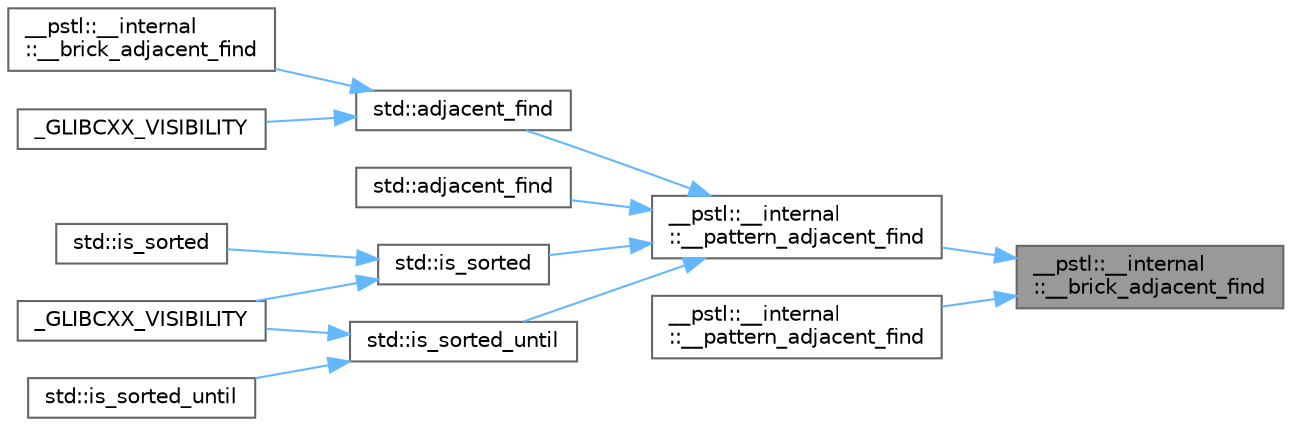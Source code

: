 digraph "__pstl::__internal::__brick_adjacent_find"
{
 // LATEX_PDF_SIZE
  bgcolor="transparent";
  edge [fontname=Helvetica,fontsize=10,labelfontname=Helvetica,labelfontsize=10];
  node [fontname=Helvetica,fontsize=10,shape=box,height=0.2,width=0.4];
  rankdir="RL";
  Node1 [id="Node000001",label="__pstl::__internal\l::__brick_adjacent_find",height=0.2,width=0.4,color="gray40", fillcolor="grey60", style="filled", fontcolor="black",tooltip=" "];
  Node1 -> Node2 [id="edge13_Node000001_Node000002",dir="back",color="steelblue1",style="solid",tooltip=" "];
  Node2 [id="Node000002",label="__pstl::__internal\l::__pattern_adjacent_find",height=0.2,width=0.4,color="grey40", fillcolor="white", style="filled",URL="$namespace____pstl_1_1____internal.html#a6baa124378ed7fdc525b00a43af706ab",tooltip=" "];
  Node2 -> Node3 [id="edge14_Node000002_Node000003",dir="back",color="steelblue1",style="solid",tooltip=" "];
  Node3 [id="Node000003",label="std::adjacent_find",height=0.2,width=0.4,color="grey40", fillcolor="white", style="filled",URL="$namespacestd.html#a2e464ead1e536b9225fdcd8e87438bc7",tooltip=" "];
  Node3 -> Node4 [id="edge15_Node000003_Node000004",dir="back",color="steelblue1",style="solid",tooltip=" "];
  Node4 [id="Node000004",label="__pstl::__internal\l::__brick_adjacent_find",height=0.2,width=0.4,color="grey40", fillcolor="white", style="filled",URL="$namespace____pstl_1_1____internal.html#a3445e693a1a46acd217e4d7754a7f50f",tooltip=" "];
  Node3 -> Node5 [id="edge16_Node000003_Node000005",dir="back",color="steelblue1",style="solid",tooltip=" "];
  Node5 [id="Node000005",label="_GLIBCXX_VISIBILITY",height=0.2,width=0.4,color="grey40", fillcolor="white", style="filled",URL="$_classes_2lib_2include_2c_09_09_2parallel_2algorithmfwd_8h.html#a544d74b2d5d0dd2197f5fd6f02691de0",tooltip=" "];
  Node2 -> Node6 [id="edge17_Node000002_Node000006",dir="back",color="steelblue1",style="solid",tooltip=" "];
  Node6 [id="Node000006",label="std::adjacent_find",height=0.2,width=0.4,color="grey40", fillcolor="white", style="filled",URL="$namespacestd.html#aa1bf0f14825b217232cc4f177835a3b4",tooltip=" "];
  Node2 -> Node7 [id="edge18_Node000002_Node000007",dir="back",color="steelblue1",style="solid",tooltip=" "];
  Node7 [id="Node000007",label="std::is_sorted",height=0.2,width=0.4,color="grey40", fillcolor="white", style="filled",URL="$namespacestd.html#a042892d225ddbeba3c9cbd839dba38a9",tooltip=" "];
  Node7 -> Node8 [id="edge19_Node000007_Node000008",dir="back",color="steelblue1",style="solid",tooltip=" "];
  Node8 [id="Node000008",label="_GLIBCXX_VISIBILITY",height=0.2,width=0.4,color="grey40", fillcolor="white", style="filled",URL="$group__sorting__algorithms.html#ga544d74b2d5d0dd2197f5fd6f02691de0",tooltip=" "];
  Node7 -> Node9 [id="edge20_Node000007_Node000009",dir="back",color="steelblue1",style="solid",tooltip=" "];
  Node9 [id="Node000009",label="std::is_sorted",height=0.2,width=0.4,color="grey40", fillcolor="white", style="filled",URL="$namespacestd.html#ac41a95bbe3e1331f92c23363be5bb854",tooltip=" "];
  Node2 -> Node10 [id="edge21_Node000002_Node000010",dir="back",color="steelblue1",style="solid",tooltip=" "];
  Node10 [id="Node000010",label="std::is_sorted_until",height=0.2,width=0.4,color="grey40", fillcolor="white", style="filled",URL="$namespacestd.html#afc42d9c3bc8c47863c93f03a9485dcc0",tooltip=" "];
  Node10 -> Node8 [id="edge22_Node000010_Node000008",dir="back",color="steelblue1",style="solid",tooltip=" "];
  Node10 -> Node11 [id="edge23_Node000010_Node000011",dir="back",color="steelblue1",style="solid",tooltip=" "];
  Node11 [id="Node000011",label="std::is_sorted_until",height=0.2,width=0.4,color="grey40", fillcolor="white", style="filled",URL="$namespacestd.html#ad84595cc9efa97a3a4dcac71313ac09a",tooltip=" "];
  Node1 -> Node12 [id="edge24_Node000001_Node000012",dir="back",color="steelblue1",style="solid",tooltip=" "];
  Node12 [id="Node000012",label="__pstl::__internal\l::__pattern_adjacent_find",height=0.2,width=0.4,color="grey40", fillcolor="white", style="filled",URL="$namespace____pstl_1_1____internal.html#a9a5ef5a50f34242baa056308a62ce5cc",tooltip=" "];
}
